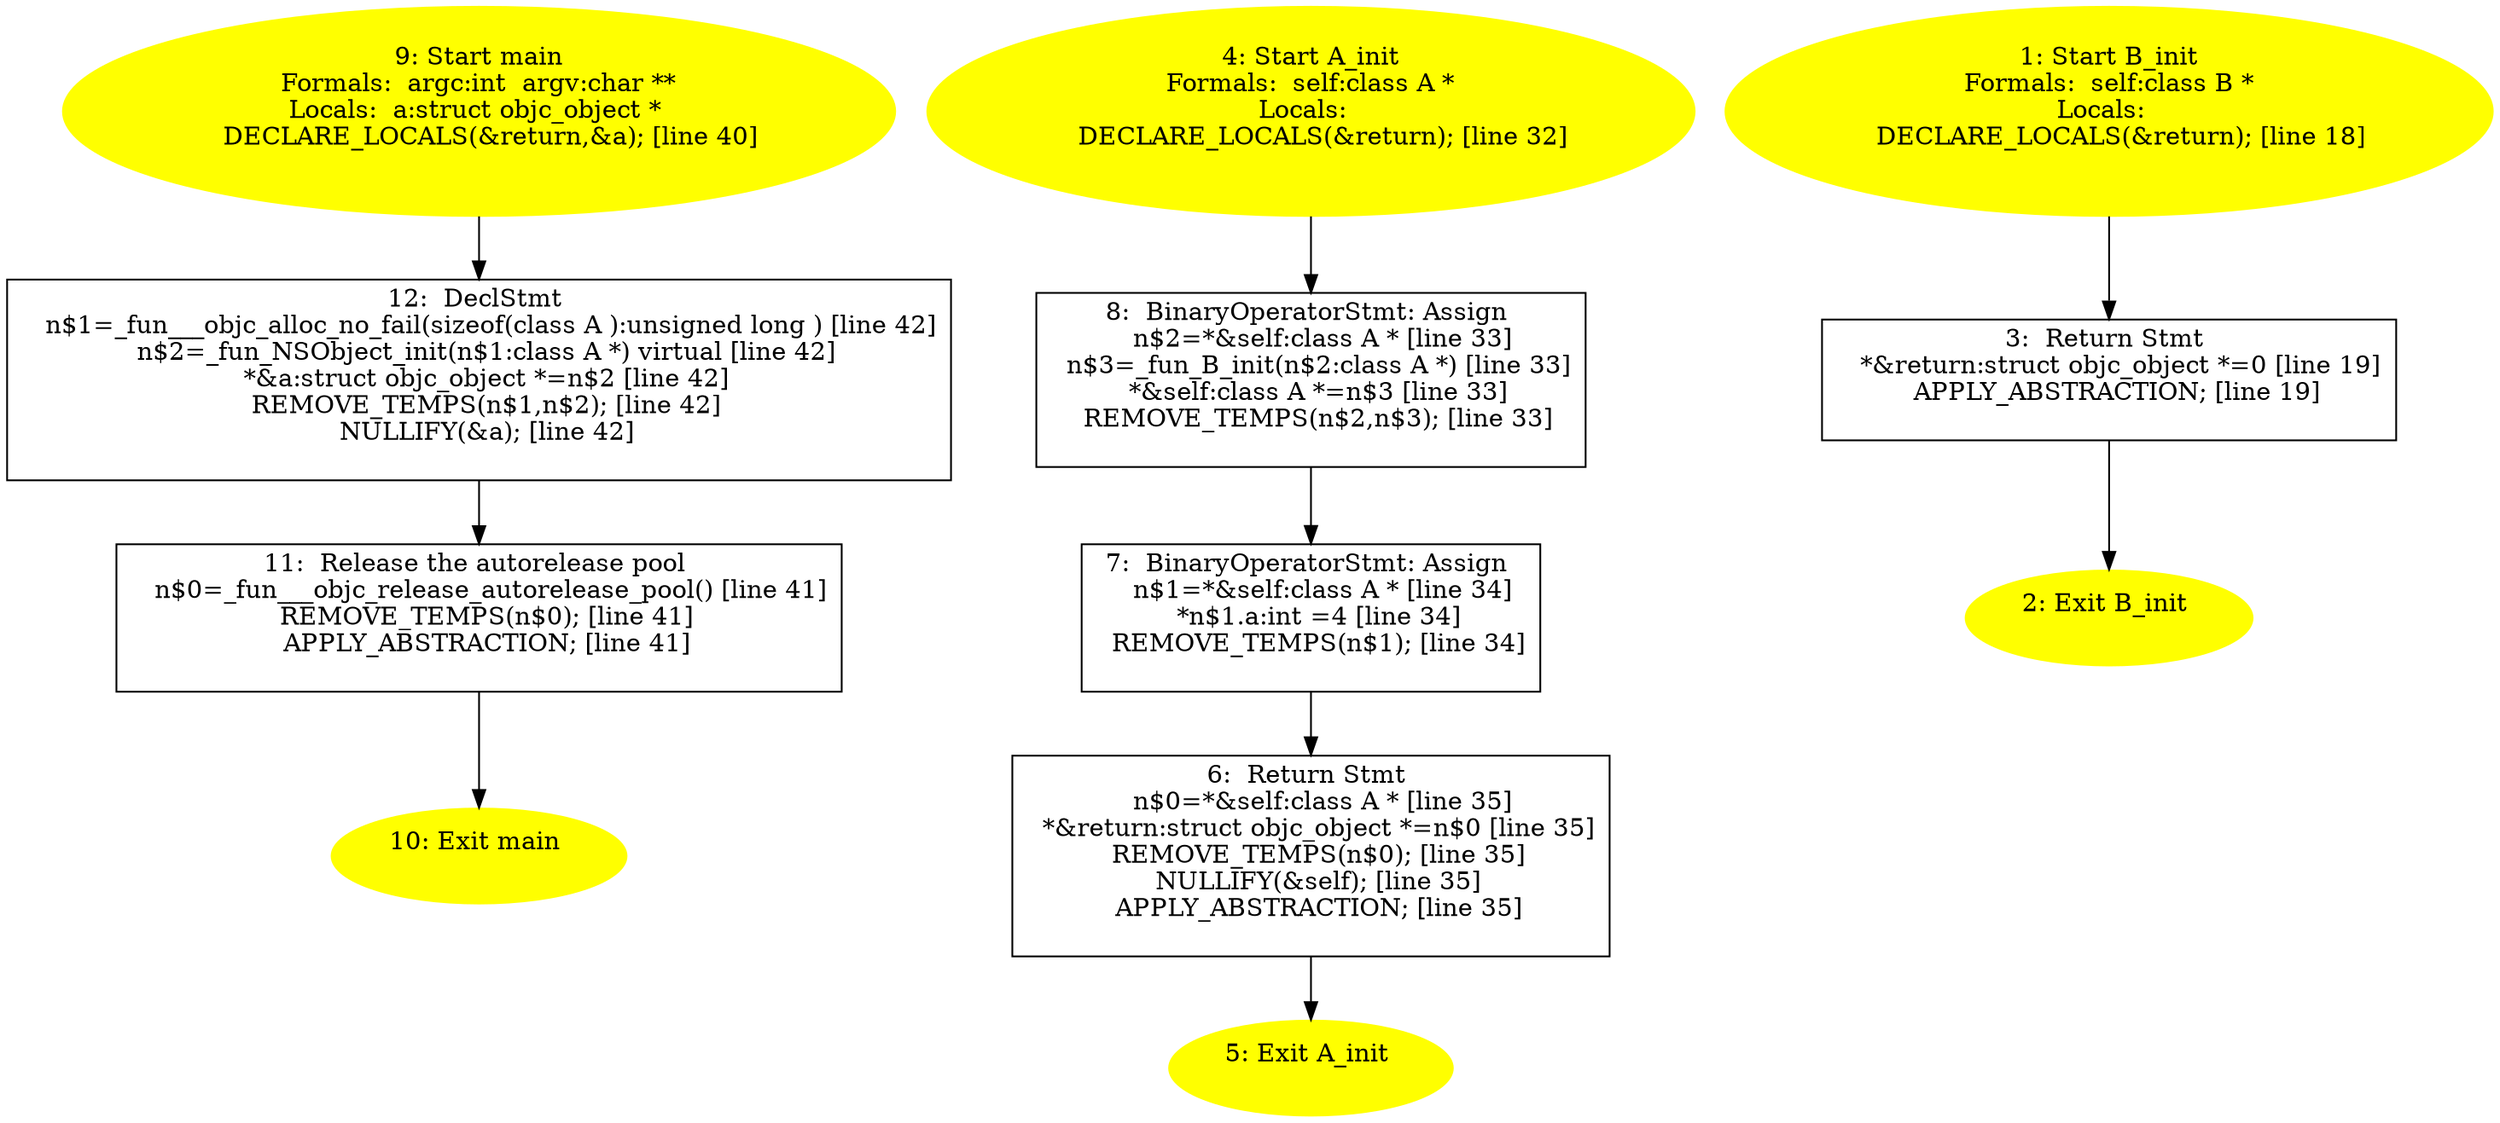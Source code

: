 /* @generated */
digraph iCFG {
12 [label="12:  DeclStmt \n   n$1=_fun___objc_alloc_no_fail(sizeof(class A ):unsigned long ) [line 42]\n  n$2=_fun_NSObject_init(n$1:class A *) virtual [line 42]\n  *&a:struct objc_object *=n$2 [line 42]\n  REMOVE_TEMPS(n$1,n$2); [line 42]\n  NULLIFY(&a); [line 42]\n " shape="box"]
	

	 12 -> 11 ;
11 [label="11:  Release the autorelease pool \n   n$0=_fun___objc_release_autorelease_pool() [line 41]\n  REMOVE_TEMPS(n$0); [line 41]\n  APPLY_ABSTRACTION; [line 41]\n " shape="box"]
	

	 11 -> 10 ;
10 [label="10: Exit main \n  " color=yellow style=filled]
	

9 [label="9: Start main\nFormals:  argc:int  argv:char **\nLocals:  a:struct objc_object * \n   DECLARE_LOCALS(&return,&a); [line 40]\n " color=yellow style=filled]
	

	 9 -> 12 ;
8 [label="8:  BinaryOperatorStmt: Assign \n   n$2=*&self:class A * [line 33]\n  n$3=_fun_B_init(n$2:class A *) [line 33]\n  *&self:class A *=n$3 [line 33]\n  REMOVE_TEMPS(n$2,n$3); [line 33]\n " shape="box"]
	

	 8 -> 7 ;
7 [label="7:  BinaryOperatorStmt: Assign \n   n$1=*&self:class A * [line 34]\n  *n$1.a:int =4 [line 34]\n  REMOVE_TEMPS(n$1); [line 34]\n " shape="box"]
	

	 7 -> 6 ;
6 [label="6:  Return Stmt \n   n$0=*&self:class A * [line 35]\n  *&return:struct objc_object *=n$0 [line 35]\n  REMOVE_TEMPS(n$0); [line 35]\n  NULLIFY(&self); [line 35]\n  APPLY_ABSTRACTION; [line 35]\n " shape="box"]
	

	 6 -> 5 ;
5 [label="5: Exit A_init \n  " color=yellow style=filled]
	

4 [label="4: Start A_init\nFormals:  self:class A *\nLocals:  \n   DECLARE_LOCALS(&return); [line 32]\n " color=yellow style=filled]
	

	 4 -> 8 ;
3 [label="3:  Return Stmt \n   *&return:struct objc_object *=0 [line 19]\n  APPLY_ABSTRACTION; [line 19]\n " shape="box"]
	

	 3 -> 2 ;
2 [label="2: Exit B_init \n  " color=yellow style=filled]
	

1 [label="1: Start B_init\nFormals:  self:class B *\nLocals:  \n   DECLARE_LOCALS(&return); [line 18]\n " color=yellow style=filled]
	

	 1 -> 3 ;
}

